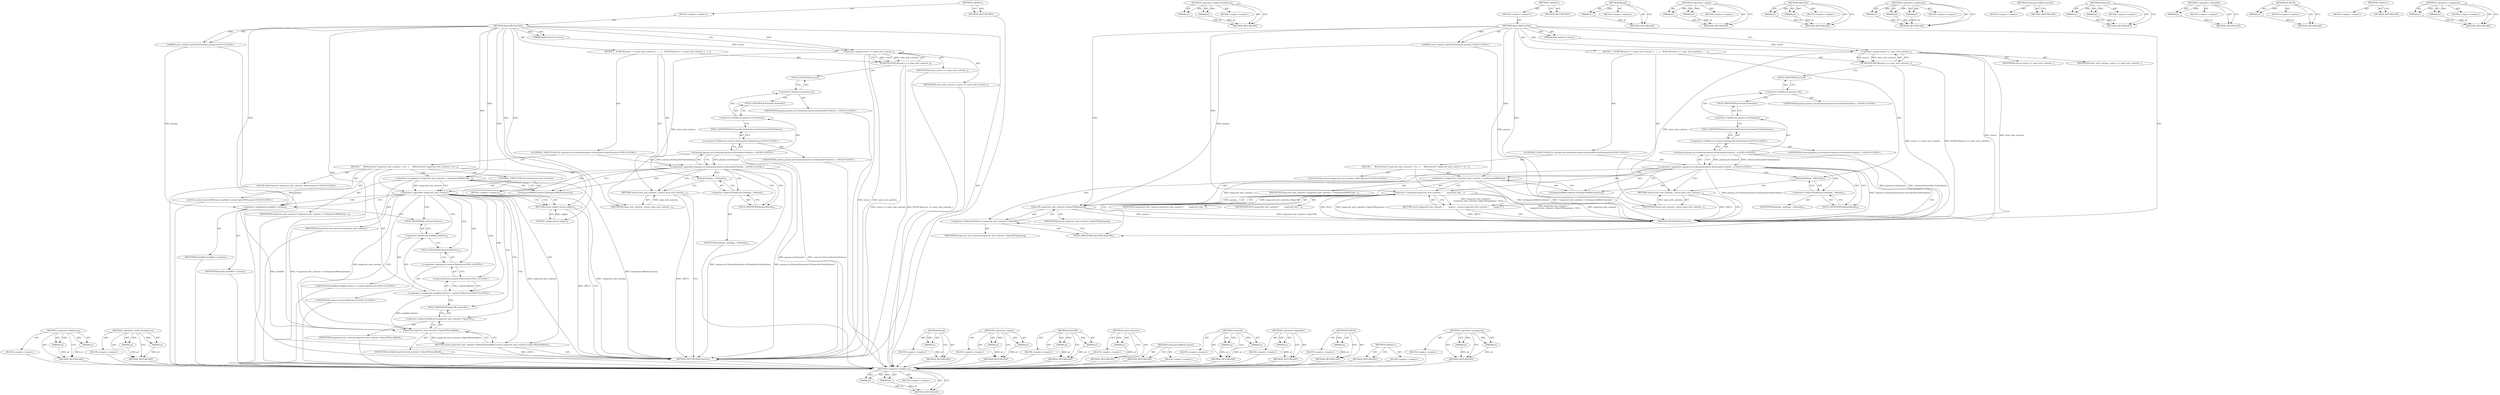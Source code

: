 digraph "&lt;operator&gt;.assignment" {
vulnerable_86 [label=<(METHOD,&lt;operator&gt;.fieldAccess)>];
vulnerable_87 [label=<(PARAM,p1)>];
vulnerable_88 [label=<(PARAM,p2)>];
vulnerable_89 [label=<(BLOCK,&lt;empty&gt;,&lt;empty&gt;)>];
vulnerable_90 [label=<(METHOD_RETURN,ANY)>];
vulnerable_110 [label=<(METHOD,&lt;operator&gt;.indirectFieldAccess)>];
vulnerable_111 [label=<(PARAM,p1)>];
vulnerable_112 [label=<(PARAM,p2)>];
vulnerable_113 [label=<(BLOCK,&lt;empty&gt;,&lt;empty&gt;)>];
vulnerable_114 [label=<(METHOD_RETURN,ANY)>];
vulnerable_6 [label=<(METHOD,&lt;global&gt;)<SUB>1</SUB>>];
vulnerable_7 [label=<(BLOCK,&lt;empty&gt;,&lt;empty&gt;)<SUB>1</SUB>>];
vulnerable_8 [label=<(METHOD,OpenURLFromTab)<SUB>1</SUB>>];
vulnerable_9 [label=<(PARAM,WebContents* source)<SUB>2</SUB>>];
vulnerable_10 [label="<(PARAM,const content::OpenURLParams&amp; params)<SUB>3</SUB>>"];
vulnerable_11 [label=<(BLOCK,{
   DCHECK(source == main_web_contents_);
   i...,{
   DCHECK(source == main_web_contents_);
   i...)<SUB>3</SUB>>];
vulnerable_12 [label=<(DCHECK,DCHECK(source == main_web_contents_))<SUB>4</SUB>>];
vulnerable_13 [label=<(&lt;operator&gt;.equals,source == main_web_contents_)<SUB>4</SUB>>];
vulnerable_14 [label=<(IDENTIFIER,source,source == main_web_contents_)<SUB>4</SUB>>];
vulnerable_15 [label=<(IDENTIFIER,main_web_contents_,source == main_web_contents_)<SUB>4</SUB>>];
vulnerable_16 [label="<(CONTROL_STRUCTURE,IF,if (!params.url.SchemeIs(content::kChromeDevToolsScheme)))<SUB>5</SUB>>"];
vulnerable_17 [label="<(&lt;operator&gt;.logicalNot,!params.url.SchemeIs(content::kChromeDevToolsSc...)<SUB>5</SUB>>"];
vulnerable_18 [label="<(SchemeIs,params.url.SchemeIs(content::kChromeDevToolsSch...)<SUB>5</SUB>>"];
vulnerable_19 [label=<(&lt;operator&gt;.fieldAccess,params.url.SchemeIs)<SUB>5</SUB>>];
vulnerable_20 [label=<(&lt;operator&gt;.fieldAccess,params.url)<SUB>5</SUB>>];
vulnerable_21 [label="<(IDENTIFIER,params,params.url.SchemeIs(content::kChromeDevToolsSch...)<SUB>5</SUB>>"];
vulnerable_22 [label=<(FIELD_IDENTIFIER,url,url)<SUB>5</SUB>>];
vulnerable_23 [label=<(FIELD_IDENTIFIER,SchemeIs,SchemeIs)<SUB>5</SUB>>];
vulnerable_24 [label="<(&lt;operator&gt;.fieldAccess,content::kChromeDevToolsScheme)<SUB>5</SUB>>"];
vulnerable_25 [label="<(IDENTIFIER,content,params.url.SchemeIs(content::kChromeDevToolsSch...)<SUB>5</SUB>>"];
vulnerable_26 [label=<(FIELD_IDENTIFIER,kChromeDevToolsScheme,kChromeDevToolsScheme)<SUB>5</SUB>>];
vulnerable_27 [label=<(BLOCK,{
     WebContents* inspected_web_contents = Ge...,{
     WebContents* inspected_web_contents = Ge...)<SUB>5</SUB>>];
vulnerable_28 [label="<(LOCAL,WebContents* inspected_web_contents: WebContents*)<SUB>6</SUB>>"];
vulnerable_29 [label=<(&lt;operator&gt;.assignment,* inspected_web_contents = GetInspectedWebConte...)<SUB>6</SUB>>];
vulnerable_30 [label=<(IDENTIFIER,inspected_web_contents,* inspected_web_contents = GetInspectedWebConte...)<SUB>6</SUB>>];
vulnerable_31 [label=<(GetInspectedWebContents,GetInspectedWebContents())<SUB>6</SUB>>];
vulnerable_32 [label=<(RETURN,return inspected_web_contents ?
        inspect...,return inspected_web_contents ?
        inspect...)<SUB>7</SUB>>];
vulnerable_33 [label=<(&lt;operator&gt;.conditional,inspected_web_contents ?
        inspected_web_...)<SUB>7</SUB>>];
vulnerable_34 [label=<(IDENTIFIER,inspected_web_contents,inspected_web_contents ?
        inspected_web_...)<SUB>7</SUB>>];
vulnerable_35 [label=<(OpenURL,inspected_web_contents-&gt;OpenURL(params))<SUB>8</SUB>>];
vulnerable_36 [label=<(&lt;operator&gt;.indirectFieldAccess,inspected_web_contents-&gt;OpenURL)<SUB>8</SUB>>];
vulnerable_37 [label=<(IDENTIFIER,inspected_web_contents,inspected_web_contents-&gt;OpenURL(params))<SUB>8</SUB>>];
vulnerable_38 [label=<(FIELD_IDENTIFIER,OpenURL,OpenURL)<SUB>8</SUB>>];
vulnerable_39 [label=<(IDENTIFIER,params,inspected_web_contents-&gt;OpenURL(params))<SUB>8</SUB>>];
vulnerable_40 [label=<(IDENTIFIER,NULL,inspected_web_contents ?
        inspected_web_...)<SUB>8</SUB>>];
vulnerable_41 [label=<(Reload,bindings_-&gt;Reload())<SUB>10</SUB>>];
vulnerable_42 [label=<(&lt;operator&gt;.indirectFieldAccess,bindings_-&gt;Reload)<SUB>10</SUB>>];
vulnerable_43 [label=<(IDENTIFIER,bindings_,bindings_-&gt;Reload())<SUB>10</SUB>>];
vulnerable_44 [label=<(FIELD_IDENTIFIER,Reload,Reload)<SUB>10</SUB>>];
vulnerable_45 [label=<(RETURN,return main_web_contents_;,return main_web_contents_;)<SUB>11</SUB>>];
vulnerable_46 [label=<(IDENTIFIER,main_web_contents_,return main_web_contents_;)<SUB>11</SUB>>];
vulnerable_47 [label=<(METHOD_RETURN,WebContents)<SUB>1</SUB>>];
vulnerable_49 [label=<(METHOD_RETURN,ANY)<SUB>1</SUB>>];
vulnerable_115 [label=<(METHOD,Reload)>];
vulnerable_116 [label=<(PARAM,p1)>];
vulnerable_117 [label=<(BLOCK,&lt;empty&gt;,&lt;empty&gt;)>];
vulnerable_118 [label=<(METHOD_RETURN,ANY)>];
vulnerable_72 [label=<(METHOD,&lt;operator&gt;.equals)>];
vulnerable_73 [label=<(PARAM,p1)>];
vulnerable_74 [label=<(PARAM,p2)>];
vulnerable_75 [label=<(BLOCK,&lt;empty&gt;,&lt;empty&gt;)>];
vulnerable_76 [label=<(METHOD_RETURN,ANY)>];
vulnerable_105 [label=<(METHOD,OpenURL)>];
vulnerable_106 [label=<(PARAM,p1)>];
vulnerable_107 [label=<(PARAM,p2)>];
vulnerable_108 [label=<(BLOCK,&lt;empty&gt;,&lt;empty&gt;)>];
vulnerable_109 [label=<(METHOD_RETURN,ANY)>];
vulnerable_99 [label=<(METHOD,&lt;operator&gt;.conditional)>];
vulnerable_100 [label=<(PARAM,p1)>];
vulnerable_101 [label=<(PARAM,p2)>];
vulnerable_102 [label=<(PARAM,p3)>];
vulnerable_103 [label=<(BLOCK,&lt;empty&gt;,&lt;empty&gt;)>];
vulnerable_104 [label=<(METHOD_RETURN,ANY)>];
vulnerable_96 [label=<(METHOD,GetInspectedWebContents)>];
vulnerable_97 [label=<(BLOCK,&lt;empty&gt;,&lt;empty&gt;)>];
vulnerable_98 [label=<(METHOD_RETURN,ANY)>];
vulnerable_81 [label=<(METHOD,SchemeIs)>];
vulnerable_82 [label=<(PARAM,p1)>];
vulnerable_83 [label=<(PARAM,p2)>];
vulnerable_84 [label=<(BLOCK,&lt;empty&gt;,&lt;empty&gt;)>];
vulnerable_85 [label=<(METHOD_RETURN,ANY)>];
vulnerable_77 [label=<(METHOD,&lt;operator&gt;.logicalNot)>];
vulnerable_78 [label=<(PARAM,p1)>];
vulnerable_79 [label=<(BLOCK,&lt;empty&gt;,&lt;empty&gt;)>];
vulnerable_80 [label=<(METHOD_RETURN,ANY)>];
vulnerable_68 [label=<(METHOD,DCHECK)>];
vulnerable_69 [label=<(PARAM,p1)>];
vulnerable_70 [label=<(BLOCK,&lt;empty&gt;,&lt;empty&gt;)>];
vulnerable_71 [label=<(METHOD_RETURN,ANY)>];
vulnerable_62 [label=<(METHOD,&lt;global&gt;)<SUB>1</SUB>>];
vulnerable_63 [label=<(BLOCK,&lt;empty&gt;,&lt;empty&gt;)>];
vulnerable_64 [label=<(METHOD_RETURN,ANY)>];
vulnerable_91 [label=<(METHOD,&lt;operator&gt;.assignment)>];
vulnerable_92 [label=<(PARAM,p1)>];
vulnerable_93 [label=<(PARAM,p2)>];
vulnerable_94 [label=<(BLOCK,&lt;empty&gt;,&lt;empty&gt;)>];
vulnerable_95 [label=<(METHOD_RETURN,ANY)>];
fixed_103 [label=<(METHOD,&lt;operator&gt;.fieldAccess)>];
fixed_104 [label=<(PARAM,p1)>];
fixed_105 [label=<(PARAM,p2)>];
fixed_106 [label=<(BLOCK,&lt;empty&gt;,&lt;empty&gt;)>];
fixed_107 [label=<(METHOD_RETURN,ANY)>];
fixed_125 [label=<(METHOD,&lt;operator&gt;.indirectFieldAccess)>];
fixed_126 [label=<(PARAM,p1)>];
fixed_127 [label=<(PARAM,p2)>];
fixed_128 [label=<(BLOCK,&lt;empty&gt;,&lt;empty&gt;)>];
fixed_129 [label=<(METHOD_RETURN,ANY)>];
fixed_6 [label=<(METHOD,&lt;global&gt;)<SUB>1</SUB>>];
fixed_7 [label=<(BLOCK,&lt;empty&gt;,&lt;empty&gt;)<SUB>1</SUB>>];
fixed_8 [label=<(METHOD,OpenURLFromTab)<SUB>1</SUB>>];
fixed_9 [label=<(PARAM,WebContents* source)<SUB>2</SUB>>];
fixed_10 [label="<(PARAM,const content::OpenURLParams&amp; params)<SUB>3</SUB>>"];
fixed_11 [label=<(BLOCK,{
   DCHECK(source == main_web_contents_);
   i...,{
   DCHECK(source == main_web_contents_);
   i...)<SUB>3</SUB>>];
fixed_12 [label=<(DCHECK,DCHECK(source == main_web_contents_))<SUB>4</SUB>>];
fixed_13 [label=<(&lt;operator&gt;.equals,source == main_web_contents_)<SUB>4</SUB>>];
fixed_14 [label=<(IDENTIFIER,source,source == main_web_contents_)<SUB>4</SUB>>];
fixed_15 [label=<(IDENTIFIER,main_web_contents_,source == main_web_contents_)<SUB>4</SUB>>];
fixed_16 [label="<(CONTROL_STRUCTURE,IF,if (!params.url.SchemeIs(content::kChromeDevToolsScheme)))<SUB>5</SUB>>"];
fixed_17 [label="<(&lt;operator&gt;.logicalNot,!params.url.SchemeIs(content::kChromeDevToolsSc...)<SUB>5</SUB>>"];
fixed_18 [label="<(SchemeIs,params.url.SchemeIs(content::kChromeDevToolsSch...)<SUB>5</SUB>>"];
fixed_19 [label=<(&lt;operator&gt;.fieldAccess,params.url.SchemeIs)<SUB>5</SUB>>];
fixed_20 [label=<(&lt;operator&gt;.fieldAccess,params.url)<SUB>5</SUB>>];
fixed_21 [label="<(IDENTIFIER,params,params.url.SchemeIs(content::kChromeDevToolsSch...)<SUB>5</SUB>>"];
fixed_22 [label=<(FIELD_IDENTIFIER,url,url)<SUB>5</SUB>>];
fixed_23 [label=<(FIELD_IDENTIFIER,SchemeIs,SchemeIs)<SUB>5</SUB>>];
fixed_24 [label="<(&lt;operator&gt;.fieldAccess,content::kChromeDevToolsScheme)<SUB>5</SUB>>"];
fixed_25 [label="<(IDENTIFIER,content,params.url.SchemeIs(content::kChromeDevToolsSch...)<SUB>5</SUB>>"];
fixed_26 [label=<(FIELD_IDENTIFIER,kChromeDevToolsScheme,kChromeDevToolsScheme)<SUB>5</SUB>>];
fixed_27 [label=<(BLOCK,{
     WebContents* inspected_web_contents = Ge...,{
     WebContents* inspected_web_contents = Ge...)<SUB>5</SUB>>];
fixed_28 [label="<(LOCAL,WebContents* inspected_web_contents: WebContents*)<SUB>6</SUB>>"];
fixed_29 [label=<(&lt;operator&gt;.assignment,* inspected_web_contents = GetInspectedWebConte...)<SUB>6</SUB>>];
fixed_30 [label=<(IDENTIFIER,inspected_web_contents,* inspected_web_contents = GetInspectedWebConte...)<SUB>6</SUB>>];
fixed_31 [label=<(GetInspectedWebContents,GetInspectedWebContents())<SUB>6</SUB>>];
fixed_32 [label=<(CONTROL_STRUCTURE,IF,if (!inspected_web_contents))<SUB>7</SUB>>];
fixed_33 [label=<(&lt;operator&gt;.logicalNot,!inspected_web_contents)<SUB>7</SUB>>];
fixed_34 [label=<(IDENTIFIER,inspected_web_contents,!inspected_web_contents)<SUB>7</SUB>>];
fixed_35 [label=<(BLOCK,&lt;empty&gt;,&lt;empty&gt;)<SUB>8</SUB>>];
fixed_36 [label=<(RETURN,return nullptr;,return nullptr;)<SUB>8</SUB>>];
fixed_37 [label=<(LITERAL,nullptr,return nullptr;)<SUB>8</SUB>>];
fixed_38 [label="<(LOCAL,content.OpenURLParams modified: content.OpenURLParams)<SUB>9</SUB>>"];
fixed_39 [label=<(&lt;operator&gt;.assignment,modified = params)<SUB>9</SUB>>];
fixed_40 [label=<(IDENTIFIER,modified,modified = params)<SUB>9</SUB>>];
fixed_41 [label=<(IDENTIFIER,params,modified = params)<SUB>9</SUB>>];
fixed_42 [label="<(&lt;operator&gt;.assignment,modified.referrer = content::Referrer())<SUB>10</SUB>>"];
fixed_43 [label=<(&lt;operator&gt;.fieldAccess,modified.referrer)<SUB>10</SUB>>];
fixed_44 [label="<(IDENTIFIER,modified,modified.referrer = content::Referrer())<SUB>10</SUB>>"];
fixed_45 [label=<(FIELD_IDENTIFIER,referrer,referrer)<SUB>10</SUB>>];
fixed_46 [label="<(content.Referrer,content::Referrer())<SUB>10</SUB>>"];
fixed_47 [label="<(&lt;operator&gt;.fieldAccess,content::Referrer)<SUB>10</SUB>>"];
fixed_48 [label="<(IDENTIFIER,content,content::Referrer())<SUB>10</SUB>>"];
fixed_49 [label=<(FIELD_IDENTIFIER,Referrer,Referrer)<SUB>10</SUB>>];
fixed_50 [label=<(RETURN,return inspected_web_contents-&gt;OpenURL(modified);,return inspected_web_contents-&gt;OpenURL(modified);)<SUB>11</SUB>>];
fixed_51 [label=<(OpenURL,inspected_web_contents-&gt;OpenURL(modified))<SUB>11</SUB>>];
fixed_52 [label=<(&lt;operator&gt;.indirectFieldAccess,inspected_web_contents-&gt;OpenURL)<SUB>11</SUB>>];
fixed_53 [label=<(IDENTIFIER,inspected_web_contents,inspected_web_contents-&gt;OpenURL(modified))<SUB>11</SUB>>];
fixed_54 [label=<(FIELD_IDENTIFIER,OpenURL,OpenURL)<SUB>11</SUB>>];
fixed_55 [label=<(IDENTIFIER,modified,inspected_web_contents-&gt;OpenURL(modified))<SUB>11</SUB>>];
fixed_56 [label=<(Reload,bindings_-&gt;Reload())<SUB>13</SUB>>];
fixed_57 [label=<(&lt;operator&gt;.indirectFieldAccess,bindings_-&gt;Reload)<SUB>13</SUB>>];
fixed_58 [label=<(IDENTIFIER,bindings_,bindings_-&gt;Reload())<SUB>13</SUB>>];
fixed_59 [label=<(FIELD_IDENTIFIER,Reload,Reload)<SUB>13</SUB>>];
fixed_60 [label=<(RETURN,return main_web_contents_;,return main_web_contents_;)<SUB>14</SUB>>];
fixed_61 [label=<(IDENTIFIER,main_web_contents_,return main_web_contents_;)<SUB>14</SUB>>];
fixed_62 [label=<(METHOD_RETURN,WebContents)<SUB>1</SUB>>];
fixed_64 [label=<(METHOD_RETURN,ANY)<SUB>1</SUB>>];
fixed_130 [label=<(METHOD,Reload)>];
fixed_131 [label=<(PARAM,p1)>];
fixed_132 [label=<(BLOCK,&lt;empty&gt;,&lt;empty&gt;)>];
fixed_133 [label=<(METHOD_RETURN,ANY)>];
fixed_89 [label=<(METHOD,&lt;operator&gt;.equals)>];
fixed_90 [label=<(PARAM,p1)>];
fixed_91 [label=<(PARAM,p2)>];
fixed_92 [label=<(BLOCK,&lt;empty&gt;,&lt;empty&gt;)>];
fixed_93 [label=<(METHOD_RETURN,ANY)>];
fixed_120 [label=<(METHOD,OpenURL)>];
fixed_121 [label=<(PARAM,p1)>];
fixed_122 [label=<(PARAM,p2)>];
fixed_123 [label=<(BLOCK,&lt;empty&gt;,&lt;empty&gt;)>];
fixed_124 [label=<(METHOD_RETURN,ANY)>];
fixed_116 [label=<(METHOD,content.Referrer)>];
fixed_117 [label=<(PARAM,p1)>];
fixed_118 [label=<(BLOCK,&lt;empty&gt;,&lt;empty&gt;)>];
fixed_119 [label=<(METHOD_RETURN,ANY)>];
fixed_113 [label=<(METHOD,GetInspectedWebContents)>];
fixed_114 [label=<(BLOCK,&lt;empty&gt;,&lt;empty&gt;)>];
fixed_115 [label=<(METHOD_RETURN,ANY)>];
fixed_98 [label=<(METHOD,SchemeIs)>];
fixed_99 [label=<(PARAM,p1)>];
fixed_100 [label=<(PARAM,p2)>];
fixed_101 [label=<(BLOCK,&lt;empty&gt;,&lt;empty&gt;)>];
fixed_102 [label=<(METHOD_RETURN,ANY)>];
fixed_94 [label=<(METHOD,&lt;operator&gt;.logicalNot)>];
fixed_95 [label=<(PARAM,p1)>];
fixed_96 [label=<(BLOCK,&lt;empty&gt;,&lt;empty&gt;)>];
fixed_97 [label=<(METHOD_RETURN,ANY)>];
fixed_85 [label=<(METHOD,DCHECK)>];
fixed_86 [label=<(PARAM,p1)>];
fixed_87 [label=<(BLOCK,&lt;empty&gt;,&lt;empty&gt;)>];
fixed_88 [label=<(METHOD_RETURN,ANY)>];
fixed_79 [label=<(METHOD,&lt;global&gt;)<SUB>1</SUB>>];
fixed_80 [label=<(BLOCK,&lt;empty&gt;,&lt;empty&gt;)>];
fixed_81 [label=<(METHOD_RETURN,ANY)>];
fixed_108 [label=<(METHOD,&lt;operator&gt;.assignment)>];
fixed_109 [label=<(PARAM,p1)>];
fixed_110 [label=<(PARAM,p2)>];
fixed_111 [label=<(BLOCK,&lt;empty&gt;,&lt;empty&gt;)>];
fixed_112 [label=<(METHOD_RETURN,ANY)>];
vulnerable_86 -> vulnerable_87  [key=0, label="AST: "];
vulnerable_86 -> vulnerable_87  [key=1, label="DDG: "];
vulnerable_86 -> vulnerable_89  [key=0, label="AST: "];
vulnerable_86 -> vulnerable_88  [key=0, label="AST: "];
vulnerable_86 -> vulnerable_88  [key=1, label="DDG: "];
vulnerable_86 -> vulnerable_90  [key=0, label="AST: "];
vulnerable_86 -> vulnerable_90  [key=1, label="CFG: "];
vulnerable_87 -> vulnerable_90  [key=0, label="DDG: p1"];
vulnerable_88 -> vulnerable_90  [key=0, label="DDG: p2"];
vulnerable_110 -> vulnerable_111  [key=0, label="AST: "];
vulnerable_110 -> vulnerable_111  [key=1, label="DDG: "];
vulnerable_110 -> vulnerable_113  [key=0, label="AST: "];
vulnerable_110 -> vulnerable_112  [key=0, label="AST: "];
vulnerable_110 -> vulnerable_112  [key=1, label="DDG: "];
vulnerable_110 -> vulnerable_114  [key=0, label="AST: "];
vulnerable_110 -> vulnerable_114  [key=1, label="CFG: "];
vulnerable_111 -> vulnerable_114  [key=0, label="DDG: p1"];
vulnerable_112 -> vulnerable_114  [key=0, label="DDG: p2"];
vulnerable_6 -> vulnerable_7  [key=0, label="AST: "];
vulnerable_6 -> vulnerable_49  [key=0, label="AST: "];
vulnerable_6 -> vulnerable_49  [key=1, label="CFG: "];
vulnerable_7 -> vulnerable_8  [key=0, label="AST: "];
vulnerable_8 -> vulnerable_9  [key=0, label="AST: "];
vulnerable_8 -> vulnerable_9  [key=1, label="DDG: "];
vulnerable_8 -> vulnerable_10  [key=0, label="AST: "];
vulnerable_8 -> vulnerable_10  [key=1, label="DDG: "];
vulnerable_8 -> vulnerable_11  [key=0, label="AST: "];
vulnerable_8 -> vulnerable_47  [key=0, label="AST: "];
vulnerable_8 -> vulnerable_13  [key=0, label="CFG: "];
vulnerable_8 -> vulnerable_13  [key=1, label="DDG: "];
vulnerable_8 -> vulnerable_46  [key=0, label="DDG: "];
vulnerable_8 -> vulnerable_29  [key=0, label="DDG: "];
vulnerable_8 -> vulnerable_33  [key=0, label="DDG: "];
vulnerable_8 -> vulnerable_35  [key=0, label="DDG: "];
vulnerable_9 -> vulnerable_13  [key=0, label="DDG: source"];
vulnerable_10 -> vulnerable_47  [key=0, label="DDG: params"];
vulnerable_10 -> vulnerable_35  [key=0, label="DDG: params"];
vulnerable_11 -> vulnerable_12  [key=0, label="AST: "];
vulnerable_11 -> vulnerable_16  [key=0, label="AST: "];
vulnerable_11 -> vulnerable_41  [key=0, label="AST: "];
vulnerable_11 -> vulnerable_45  [key=0, label="AST: "];
vulnerable_12 -> vulnerable_13  [key=0, label="AST: "];
vulnerable_12 -> vulnerable_22  [key=0, label="CFG: "];
vulnerable_12 -> vulnerable_47  [key=0, label="DDG: source == main_web_contents_"];
vulnerable_12 -> vulnerable_47  [key=1, label="DDG: DCHECK(source == main_web_contents_)"];
vulnerable_13 -> vulnerable_14  [key=0, label="AST: "];
vulnerable_13 -> vulnerable_15  [key=0, label="AST: "];
vulnerable_13 -> vulnerable_12  [key=0, label="CFG: "];
vulnerable_13 -> vulnerable_12  [key=1, label="DDG: source"];
vulnerable_13 -> vulnerable_12  [key=2, label="DDG: main_web_contents_"];
vulnerable_13 -> vulnerable_47  [key=0, label="DDG: source"];
vulnerable_13 -> vulnerable_47  [key=1, label="DDG: main_web_contents_"];
vulnerable_13 -> vulnerable_46  [key=0, label="DDG: main_web_contents_"];
vulnerable_16 -> vulnerable_17  [key=0, label="AST: "];
vulnerable_16 -> vulnerable_27  [key=0, label="AST: "];
vulnerable_17 -> vulnerable_18  [key=0, label="AST: "];
vulnerable_17 -> vulnerable_31  [key=0, label="CFG: "];
vulnerable_17 -> vulnerable_31  [key=1, label="CDG: "];
vulnerable_17 -> vulnerable_44  [key=0, label="CFG: "];
vulnerable_17 -> vulnerable_44  [key=1, label="CDG: "];
vulnerable_17 -> vulnerable_47  [key=0, label="DDG: params.url.SchemeIs(content::kChromeDevToolsScheme)"];
vulnerable_17 -> vulnerable_47  [key=1, label="DDG: !params.url.SchemeIs(content::kChromeDevToolsScheme)"];
vulnerable_17 -> vulnerable_29  [key=0, label="CDG: "];
vulnerable_17 -> vulnerable_32  [key=0, label="CDG: "];
vulnerable_17 -> vulnerable_33  [key=0, label="CDG: "];
vulnerable_17 -> vulnerable_42  [key=0, label="CDG: "];
vulnerable_17 -> vulnerable_41  [key=0, label="CDG: "];
vulnerable_17 -> vulnerable_45  [key=0, label="CDG: "];
vulnerable_17 -> vulnerable_36  [key=0, label="CDG: "];
vulnerable_17 -> vulnerable_35  [key=0, label="CDG: "];
vulnerable_17 -> vulnerable_38  [key=0, label="CDG: "];
vulnerable_18 -> vulnerable_19  [key=0, label="AST: "];
vulnerable_18 -> vulnerable_24  [key=0, label="AST: "];
vulnerable_18 -> vulnerable_17  [key=0, label="CFG: "];
vulnerable_18 -> vulnerable_17  [key=1, label="DDG: params.url.SchemeIs"];
vulnerable_18 -> vulnerable_17  [key=2, label="DDG: content::kChromeDevToolsScheme"];
vulnerable_18 -> vulnerable_47  [key=0, label="DDG: params.url.SchemeIs"];
vulnerable_18 -> vulnerable_47  [key=1, label="DDG: content::kChromeDevToolsScheme"];
vulnerable_19 -> vulnerable_20  [key=0, label="AST: "];
vulnerable_19 -> vulnerable_23  [key=0, label="AST: "];
vulnerable_19 -> vulnerable_26  [key=0, label="CFG: "];
vulnerable_20 -> vulnerable_21  [key=0, label="AST: "];
vulnerable_20 -> vulnerable_22  [key=0, label="AST: "];
vulnerable_20 -> vulnerable_23  [key=0, label="CFG: "];
vulnerable_22 -> vulnerable_20  [key=0, label="CFG: "];
vulnerable_23 -> vulnerable_19  [key=0, label="CFG: "];
vulnerable_24 -> vulnerable_25  [key=0, label="AST: "];
vulnerable_24 -> vulnerable_26  [key=0, label="AST: "];
vulnerable_24 -> vulnerable_18  [key=0, label="CFG: "];
vulnerable_26 -> vulnerable_24  [key=0, label="CFG: "];
vulnerable_27 -> vulnerable_28  [key=0, label="AST: "];
vulnerable_27 -> vulnerable_29  [key=0, label="AST: "];
vulnerable_27 -> vulnerable_32  [key=0, label="AST: "];
vulnerable_29 -> vulnerable_30  [key=0, label="AST: "];
vulnerable_29 -> vulnerable_31  [key=0, label="AST: "];
vulnerable_29 -> vulnerable_38  [key=0, label="CFG: "];
vulnerable_29 -> vulnerable_33  [key=0, label="CFG: "];
vulnerable_29 -> vulnerable_47  [key=0, label="DDG: GetInspectedWebContents()"];
vulnerable_29 -> vulnerable_47  [key=1, label="DDG: * inspected_web_contents = GetInspectedWebContents()"];
vulnerable_29 -> vulnerable_35  [key=0, label="DDG: inspected_web_contents"];
vulnerable_31 -> vulnerable_29  [key=0, label="CFG: "];
vulnerable_32 -> vulnerable_33  [key=0, label="AST: "];
vulnerable_32 -> vulnerable_47  [key=0, label="CFG: "];
vulnerable_32 -> vulnerable_47  [key=1, label="DDG: &lt;RET&gt;"];
vulnerable_33 -> vulnerable_34  [key=0, label="AST: "];
vulnerable_33 -> vulnerable_35  [key=0, label="AST: "];
vulnerable_33 -> vulnerable_40  [key=0, label="AST: "];
vulnerable_33 -> vulnerable_32  [key=0, label="CFG: "];
vulnerable_33 -> vulnerable_32  [key=1, label="DDG: inspected_web_contents ?
        inspected_web_contents-&gt;OpenURL(params) : NULL"];
vulnerable_33 -> vulnerable_47  [key=0, label="DDG: inspected_web_contents"];
vulnerable_33 -> vulnerable_47  [key=1, label="DDG: NULL"];
vulnerable_33 -> vulnerable_47  [key=2, label="DDG: inspected_web_contents-&gt;OpenURL(params)"];
vulnerable_33 -> vulnerable_47  [key=3, label="DDG: inspected_web_contents ?
        inspected_web_contents-&gt;OpenURL(params) : NULL"];
vulnerable_35 -> vulnerable_36  [key=0, label="AST: "];
vulnerable_35 -> vulnerable_39  [key=0, label="AST: "];
vulnerable_35 -> vulnerable_33  [key=0, label="CFG: "];
vulnerable_35 -> vulnerable_33  [key=1, label="DDG: inspected_web_contents-&gt;OpenURL"];
vulnerable_35 -> vulnerable_33  [key=2, label="DDG: params"];
vulnerable_35 -> vulnerable_47  [key=0, label="DDG: inspected_web_contents-&gt;OpenURL"];
vulnerable_35 -> vulnerable_47  [key=1, label="DDG: params"];
vulnerable_36 -> vulnerable_37  [key=0, label="AST: "];
vulnerable_36 -> vulnerable_38  [key=0, label="AST: "];
vulnerable_36 -> vulnerable_35  [key=0, label="CFG: "];
vulnerable_38 -> vulnerable_36  [key=0, label="CFG: "];
vulnerable_41 -> vulnerable_42  [key=0, label="AST: "];
vulnerable_41 -> vulnerable_45  [key=0, label="CFG: "];
vulnerable_42 -> vulnerable_43  [key=0, label="AST: "];
vulnerable_42 -> vulnerable_44  [key=0, label="AST: "];
vulnerable_42 -> vulnerable_41  [key=0, label="CFG: "];
vulnerable_44 -> vulnerable_42  [key=0, label="CFG: "];
vulnerable_45 -> vulnerable_46  [key=0, label="AST: "];
vulnerable_45 -> vulnerable_47  [key=0, label="CFG: "];
vulnerable_45 -> vulnerable_47  [key=1, label="DDG: &lt;RET&gt;"];
vulnerable_46 -> vulnerable_45  [key=0, label="DDG: main_web_contents_"];
vulnerable_115 -> vulnerable_116  [key=0, label="AST: "];
vulnerable_115 -> vulnerable_116  [key=1, label="DDG: "];
vulnerable_115 -> vulnerable_117  [key=0, label="AST: "];
vulnerable_115 -> vulnerable_118  [key=0, label="AST: "];
vulnerable_115 -> vulnerable_118  [key=1, label="CFG: "];
vulnerable_116 -> vulnerable_118  [key=0, label="DDG: p1"];
vulnerable_72 -> vulnerable_73  [key=0, label="AST: "];
vulnerable_72 -> vulnerable_73  [key=1, label="DDG: "];
vulnerable_72 -> vulnerable_75  [key=0, label="AST: "];
vulnerable_72 -> vulnerable_74  [key=0, label="AST: "];
vulnerable_72 -> vulnerable_74  [key=1, label="DDG: "];
vulnerable_72 -> vulnerable_76  [key=0, label="AST: "];
vulnerable_72 -> vulnerable_76  [key=1, label="CFG: "];
vulnerable_73 -> vulnerable_76  [key=0, label="DDG: p1"];
vulnerable_74 -> vulnerable_76  [key=0, label="DDG: p2"];
vulnerable_105 -> vulnerable_106  [key=0, label="AST: "];
vulnerable_105 -> vulnerable_106  [key=1, label="DDG: "];
vulnerable_105 -> vulnerable_108  [key=0, label="AST: "];
vulnerable_105 -> vulnerable_107  [key=0, label="AST: "];
vulnerable_105 -> vulnerable_107  [key=1, label="DDG: "];
vulnerable_105 -> vulnerable_109  [key=0, label="AST: "];
vulnerable_105 -> vulnerable_109  [key=1, label="CFG: "];
vulnerable_106 -> vulnerable_109  [key=0, label="DDG: p1"];
vulnerable_107 -> vulnerable_109  [key=0, label="DDG: p2"];
vulnerable_99 -> vulnerable_100  [key=0, label="AST: "];
vulnerable_99 -> vulnerable_100  [key=1, label="DDG: "];
vulnerable_99 -> vulnerable_103  [key=0, label="AST: "];
vulnerable_99 -> vulnerable_101  [key=0, label="AST: "];
vulnerable_99 -> vulnerable_101  [key=1, label="DDG: "];
vulnerable_99 -> vulnerable_104  [key=0, label="AST: "];
vulnerable_99 -> vulnerable_104  [key=1, label="CFG: "];
vulnerable_99 -> vulnerable_102  [key=0, label="AST: "];
vulnerable_99 -> vulnerable_102  [key=1, label="DDG: "];
vulnerable_100 -> vulnerable_104  [key=0, label="DDG: p1"];
vulnerable_101 -> vulnerable_104  [key=0, label="DDG: p2"];
vulnerable_102 -> vulnerable_104  [key=0, label="DDG: p3"];
vulnerable_96 -> vulnerable_97  [key=0, label="AST: "];
vulnerable_96 -> vulnerable_98  [key=0, label="AST: "];
vulnerable_96 -> vulnerable_98  [key=1, label="CFG: "];
vulnerable_81 -> vulnerable_82  [key=0, label="AST: "];
vulnerable_81 -> vulnerable_82  [key=1, label="DDG: "];
vulnerable_81 -> vulnerable_84  [key=0, label="AST: "];
vulnerable_81 -> vulnerable_83  [key=0, label="AST: "];
vulnerable_81 -> vulnerable_83  [key=1, label="DDG: "];
vulnerable_81 -> vulnerable_85  [key=0, label="AST: "];
vulnerable_81 -> vulnerable_85  [key=1, label="CFG: "];
vulnerable_82 -> vulnerable_85  [key=0, label="DDG: p1"];
vulnerable_83 -> vulnerable_85  [key=0, label="DDG: p2"];
vulnerable_77 -> vulnerable_78  [key=0, label="AST: "];
vulnerable_77 -> vulnerable_78  [key=1, label="DDG: "];
vulnerable_77 -> vulnerable_79  [key=0, label="AST: "];
vulnerable_77 -> vulnerable_80  [key=0, label="AST: "];
vulnerable_77 -> vulnerable_80  [key=1, label="CFG: "];
vulnerable_78 -> vulnerable_80  [key=0, label="DDG: p1"];
vulnerable_68 -> vulnerable_69  [key=0, label="AST: "];
vulnerable_68 -> vulnerable_69  [key=1, label="DDG: "];
vulnerable_68 -> vulnerable_70  [key=0, label="AST: "];
vulnerable_68 -> vulnerable_71  [key=0, label="AST: "];
vulnerable_68 -> vulnerable_71  [key=1, label="CFG: "];
vulnerable_69 -> vulnerable_71  [key=0, label="DDG: p1"];
vulnerable_62 -> vulnerable_63  [key=0, label="AST: "];
vulnerable_62 -> vulnerable_64  [key=0, label="AST: "];
vulnerable_62 -> vulnerable_64  [key=1, label="CFG: "];
vulnerable_91 -> vulnerable_92  [key=0, label="AST: "];
vulnerable_91 -> vulnerable_92  [key=1, label="DDG: "];
vulnerable_91 -> vulnerable_94  [key=0, label="AST: "];
vulnerable_91 -> vulnerable_93  [key=0, label="AST: "];
vulnerable_91 -> vulnerable_93  [key=1, label="DDG: "];
vulnerable_91 -> vulnerable_95  [key=0, label="AST: "];
vulnerable_91 -> vulnerable_95  [key=1, label="CFG: "];
vulnerable_92 -> vulnerable_95  [key=0, label="DDG: p1"];
vulnerable_93 -> vulnerable_95  [key=0, label="DDG: p2"];
fixed_103 -> fixed_104  [key=0, label="AST: "];
fixed_103 -> fixed_104  [key=1, label="DDG: "];
fixed_103 -> fixed_106  [key=0, label="AST: "];
fixed_103 -> fixed_105  [key=0, label="AST: "];
fixed_103 -> fixed_105  [key=1, label="DDG: "];
fixed_103 -> fixed_107  [key=0, label="AST: "];
fixed_103 -> fixed_107  [key=1, label="CFG: "];
fixed_104 -> fixed_107  [key=0, label="DDG: p1"];
fixed_105 -> fixed_107  [key=0, label="DDG: p2"];
fixed_106 -> vulnerable_86  [key=0];
fixed_107 -> vulnerable_86  [key=0];
fixed_125 -> fixed_126  [key=0, label="AST: "];
fixed_125 -> fixed_126  [key=1, label="DDG: "];
fixed_125 -> fixed_128  [key=0, label="AST: "];
fixed_125 -> fixed_127  [key=0, label="AST: "];
fixed_125 -> fixed_127  [key=1, label="DDG: "];
fixed_125 -> fixed_129  [key=0, label="AST: "];
fixed_125 -> fixed_129  [key=1, label="CFG: "];
fixed_126 -> fixed_129  [key=0, label="DDG: p1"];
fixed_127 -> fixed_129  [key=0, label="DDG: p2"];
fixed_128 -> vulnerable_86  [key=0];
fixed_129 -> vulnerable_86  [key=0];
fixed_6 -> fixed_7  [key=0, label="AST: "];
fixed_6 -> fixed_64  [key=0, label="AST: "];
fixed_6 -> fixed_64  [key=1, label="CFG: "];
fixed_7 -> fixed_8  [key=0, label="AST: "];
fixed_8 -> fixed_9  [key=0, label="AST: "];
fixed_8 -> fixed_9  [key=1, label="DDG: "];
fixed_8 -> fixed_10  [key=0, label="AST: "];
fixed_8 -> fixed_10  [key=1, label="DDG: "];
fixed_8 -> fixed_11  [key=0, label="AST: "];
fixed_8 -> fixed_62  [key=0, label="AST: "];
fixed_8 -> fixed_13  [key=0, label="CFG: "];
fixed_8 -> fixed_13  [key=1, label="DDG: "];
fixed_8 -> fixed_61  [key=0, label="DDG: "];
fixed_8 -> fixed_29  [key=0, label="DDG: "];
fixed_8 -> fixed_39  [key=0, label="DDG: "];
fixed_8 -> fixed_33  [key=0, label="DDG: "];
fixed_8 -> fixed_36  [key=0, label="DDG: "];
fixed_8 -> fixed_51  [key=0, label="DDG: "];
fixed_8 -> fixed_37  [key=0, label="DDG: "];
fixed_9 -> fixed_13  [key=0, label="DDG: source"];
fixed_10 -> fixed_62  [key=0, label="DDG: params"];
fixed_10 -> fixed_39  [key=0, label="DDG: params"];
fixed_11 -> fixed_12  [key=0, label="AST: "];
fixed_11 -> fixed_16  [key=0, label="AST: "];
fixed_11 -> fixed_56  [key=0, label="AST: "];
fixed_11 -> fixed_60  [key=0, label="AST: "];
fixed_12 -> fixed_13  [key=0, label="AST: "];
fixed_12 -> fixed_22  [key=0, label="CFG: "];
fixed_12 -> fixed_62  [key=0, label="DDG: source == main_web_contents_"];
fixed_12 -> fixed_62  [key=1, label="DDG: DCHECK(source == main_web_contents_)"];
fixed_13 -> fixed_14  [key=0, label="AST: "];
fixed_13 -> fixed_15  [key=0, label="AST: "];
fixed_13 -> fixed_12  [key=0, label="CFG: "];
fixed_13 -> fixed_12  [key=1, label="DDG: source"];
fixed_13 -> fixed_12  [key=2, label="DDG: main_web_contents_"];
fixed_13 -> fixed_62  [key=0, label="DDG: source"];
fixed_13 -> fixed_62  [key=1, label="DDG: main_web_contents_"];
fixed_13 -> fixed_61  [key=0, label="DDG: main_web_contents_"];
fixed_14 -> vulnerable_86  [key=0];
fixed_15 -> vulnerable_86  [key=0];
fixed_16 -> fixed_17  [key=0, label="AST: "];
fixed_16 -> fixed_27  [key=0, label="AST: "];
fixed_17 -> fixed_18  [key=0, label="AST: "];
fixed_17 -> fixed_31  [key=0, label="CFG: "];
fixed_17 -> fixed_31  [key=1, label="CDG: "];
fixed_17 -> fixed_59  [key=0, label="CFG: "];
fixed_17 -> fixed_59  [key=1, label="CDG: "];
fixed_17 -> fixed_62  [key=0, label="DDG: params.url.SchemeIs(content::kChromeDevToolsScheme)"];
fixed_17 -> fixed_62  [key=1, label="DDG: !params.url.SchemeIs(content::kChromeDevToolsScheme)"];
fixed_17 -> fixed_60  [key=0, label="CDG: "];
fixed_17 -> fixed_33  [key=0, label="CDG: "];
fixed_17 -> fixed_57  [key=0, label="CDG: "];
fixed_17 -> fixed_56  [key=0, label="CDG: "];
fixed_17 -> fixed_29  [key=0, label="CDG: "];
fixed_18 -> fixed_19  [key=0, label="AST: "];
fixed_18 -> fixed_24  [key=0, label="AST: "];
fixed_18 -> fixed_17  [key=0, label="CFG: "];
fixed_18 -> fixed_17  [key=1, label="DDG: params.url.SchemeIs"];
fixed_18 -> fixed_17  [key=2, label="DDG: content::kChromeDevToolsScheme"];
fixed_18 -> fixed_62  [key=0, label="DDG: params.url.SchemeIs"];
fixed_18 -> fixed_62  [key=1, label="DDG: content::kChromeDevToolsScheme"];
fixed_19 -> fixed_20  [key=0, label="AST: "];
fixed_19 -> fixed_23  [key=0, label="AST: "];
fixed_19 -> fixed_26  [key=0, label="CFG: "];
fixed_20 -> fixed_21  [key=0, label="AST: "];
fixed_20 -> fixed_22  [key=0, label="AST: "];
fixed_20 -> fixed_23  [key=0, label="CFG: "];
fixed_21 -> vulnerable_86  [key=0];
fixed_22 -> fixed_20  [key=0, label="CFG: "];
fixed_23 -> fixed_19  [key=0, label="CFG: "];
fixed_24 -> fixed_25  [key=0, label="AST: "];
fixed_24 -> fixed_26  [key=0, label="AST: "];
fixed_24 -> fixed_18  [key=0, label="CFG: "];
fixed_25 -> vulnerable_86  [key=0];
fixed_26 -> fixed_24  [key=0, label="CFG: "];
fixed_27 -> fixed_28  [key=0, label="AST: "];
fixed_27 -> fixed_29  [key=0, label="AST: "];
fixed_27 -> fixed_32  [key=0, label="AST: "];
fixed_27 -> fixed_38  [key=0, label="AST: "];
fixed_27 -> fixed_39  [key=0, label="AST: "];
fixed_27 -> fixed_42  [key=0, label="AST: "];
fixed_27 -> fixed_50  [key=0, label="AST: "];
fixed_28 -> vulnerable_86  [key=0];
fixed_29 -> fixed_30  [key=0, label="AST: "];
fixed_29 -> fixed_31  [key=0, label="AST: "];
fixed_29 -> fixed_33  [key=0, label="CFG: "];
fixed_29 -> fixed_33  [key=1, label="DDG: inspected_web_contents"];
fixed_29 -> fixed_62  [key=0, label="DDG: GetInspectedWebContents()"];
fixed_29 -> fixed_62  [key=1, label="DDG: * inspected_web_contents = GetInspectedWebContents()"];
fixed_30 -> vulnerable_86  [key=0];
fixed_31 -> fixed_29  [key=0, label="CFG: "];
fixed_32 -> fixed_33  [key=0, label="AST: "];
fixed_32 -> fixed_35  [key=0, label="AST: "];
fixed_33 -> fixed_34  [key=0, label="AST: "];
fixed_33 -> fixed_36  [key=0, label="CFG: "];
fixed_33 -> fixed_36  [key=1, label="CDG: "];
fixed_33 -> fixed_39  [key=0, label="CFG: "];
fixed_33 -> fixed_39  [key=1, label="CDG: "];
fixed_33 -> fixed_62  [key=0, label="DDG: inspected_web_contents"];
fixed_33 -> fixed_62  [key=1, label="DDG: !inspected_web_contents"];
fixed_33 -> fixed_51  [key=0, label="DDG: inspected_web_contents"];
fixed_33 -> fixed_51  [key=1, label="CDG: "];
fixed_33 -> fixed_47  [key=0, label="CDG: "];
fixed_33 -> fixed_49  [key=0, label="CDG: "];
fixed_33 -> fixed_42  [key=0, label="CDG: "];
fixed_33 -> fixed_52  [key=0, label="CDG: "];
fixed_33 -> fixed_46  [key=0, label="CDG: "];
fixed_33 -> fixed_45  [key=0, label="CDG: "];
fixed_33 -> fixed_50  [key=0, label="CDG: "];
fixed_33 -> fixed_54  [key=0, label="CDG: "];
fixed_33 -> fixed_43  [key=0, label="CDG: "];
fixed_34 -> vulnerable_86  [key=0];
fixed_35 -> fixed_36  [key=0, label="AST: "];
fixed_36 -> fixed_37  [key=0, label="AST: "];
fixed_36 -> fixed_62  [key=0, label="CFG: "];
fixed_36 -> fixed_62  [key=1, label="DDG: &lt;RET&gt;"];
fixed_37 -> fixed_36  [key=0, label="DDG: nullptr"];
fixed_38 -> vulnerable_86  [key=0];
fixed_39 -> fixed_40  [key=0, label="AST: "];
fixed_39 -> fixed_41  [key=0, label="AST: "];
fixed_39 -> fixed_45  [key=0, label="CFG: "];
fixed_39 -> fixed_51  [key=0, label="DDG: modified"];
fixed_40 -> vulnerable_86  [key=0];
fixed_41 -> vulnerable_86  [key=0];
fixed_42 -> fixed_43  [key=0, label="AST: "];
fixed_42 -> fixed_46  [key=0, label="AST: "];
fixed_42 -> fixed_54  [key=0, label="CFG: "];
fixed_42 -> fixed_51  [key=0, label="DDG: modified.referrer"];
fixed_43 -> fixed_44  [key=0, label="AST: "];
fixed_43 -> fixed_45  [key=0, label="AST: "];
fixed_43 -> fixed_49  [key=0, label="CFG: "];
fixed_44 -> vulnerable_86  [key=0];
fixed_45 -> fixed_43  [key=0, label="CFG: "];
fixed_46 -> fixed_47  [key=0, label="AST: "];
fixed_46 -> fixed_42  [key=0, label="CFG: "];
fixed_46 -> fixed_42  [key=1, label="DDG: content::Referrer"];
fixed_47 -> fixed_48  [key=0, label="AST: "];
fixed_47 -> fixed_49  [key=0, label="AST: "];
fixed_47 -> fixed_46  [key=0, label="CFG: "];
fixed_48 -> vulnerable_86  [key=0];
fixed_49 -> fixed_47  [key=0, label="CFG: "];
fixed_50 -> fixed_51  [key=0, label="AST: "];
fixed_50 -> fixed_62  [key=0, label="CFG: "];
fixed_50 -> fixed_62  [key=1, label="DDG: &lt;RET&gt;"];
fixed_51 -> fixed_52  [key=0, label="AST: "];
fixed_51 -> fixed_55  [key=0, label="AST: "];
fixed_51 -> fixed_50  [key=0, label="CFG: "];
fixed_51 -> fixed_50  [key=1, label="DDG: inspected_web_contents-&gt;OpenURL(modified)"];
fixed_52 -> fixed_53  [key=0, label="AST: "];
fixed_52 -> fixed_54  [key=0, label="AST: "];
fixed_52 -> fixed_51  [key=0, label="CFG: "];
fixed_53 -> vulnerable_86  [key=0];
fixed_54 -> fixed_52  [key=0, label="CFG: "];
fixed_55 -> vulnerable_86  [key=0];
fixed_56 -> fixed_57  [key=0, label="AST: "];
fixed_56 -> fixed_60  [key=0, label="CFG: "];
fixed_57 -> fixed_58  [key=0, label="AST: "];
fixed_57 -> fixed_59  [key=0, label="AST: "];
fixed_57 -> fixed_56  [key=0, label="CFG: "];
fixed_58 -> vulnerable_86  [key=0];
fixed_59 -> fixed_57  [key=0, label="CFG: "];
fixed_60 -> fixed_61  [key=0, label="AST: "];
fixed_60 -> fixed_62  [key=0, label="CFG: "];
fixed_60 -> fixed_62  [key=1, label="DDG: &lt;RET&gt;"];
fixed_61 -> fixed_60  [key=0, label="DDG: main_web_contents_"];
fixed_62 -> vulnerable_86  [key=0];
fixed_64 -> vulnerable_86  [key=0];
fixed_130 -> fixed_131  [key=0, label="AST: "];
fixed_130 -> fixed_131  [key=1, label="DDG: "];
fixed_130 -> fixed_132  [key=0, label="AST: "];
fixed_130 -> fixed_133  [key=0, label="AST: "];
fixed_130 -> fixed_133  [key=1, label="CFG: "];
fixed_131 -> fixed_133  [key=0, label="DDG: p1"];
fixed_132 -> vulnerable_86  [key=0];
fixed_133 -> vulnerable_86  [key=0];
fixed_89 -> fixed_90  [key=0, label="AST: "];
fixed_89 -> fixed_90  [key=1, label="DDG: "];
fixed_89 -> fixed_92  [key=0, label="AST: "];
fixed_89 -> fixed_91  [key=0, label="AST: "];
fixed_89 -> fixed_91  [key=1, label="DDG: "];
fixed_89 -> fixed_93  [key=0, label="AST: "];
fixed_89 -> fixed_93  [key=1, label="CFG: "];
fixed_90 -> fixed_93  [key=0, label="DDG: p1"];
fixed_91 -> fixed_93  [key=0, label="DDG: p2"];
fixed_92 -> vulnerable_86  [key=0];
fixed_93 -> vulnerable_86  [key=0];
fixed_120 -> fixed_121  [key=0, label="AST: "];
fixed_120 -> fixed_121  [key=1, label="DDG: "];
fixed_120 -> fixed_123  [key=0, label="AST: "];
fixed_120 -> fixed_122  [key=0, label="AST: "];
fixed_120 -> fixed_122  [key=1, label="DDG: "];
fixed_120 -> fixed_124  [key=0, label="AST: "];
fixed_120 -> fixed_124  [key=1, label="CFG: "];
fixed_121 -> fixed_124  [key=0, label="DDG: p1"];
fixed_122 -> fixed_124  [key=0, label="DDG: p2"];
fixed_123 -> vulnerable_86  [key=0];
fixed_124 -> vulnerable_86  [key=0];
fixed_116 -> fixed_117  [key=0, label="AST: "];
fixed_116 -> fixed_117  [key=1, label="DDG: "];
fixed_116 -> fixed_118  [key=0, label="AST: "];
fixed_116 -> fixed_119  [key=0, label="AST: "];
fixed_116 -> fixed_119  [key=1, label="CFG: "];
fixed_117 -> fixed_119  [key=0, label="DDG: p1"];
fixed_118 -> vulnerable_86  [key=0];
fixed_119 -> vulnerable_86  [key=0];
fixed_113 -> fixed_114  [key=0, label="AST: "];
fixed_113 -> fixed_115  [key=0, label="AST: "];
fixed_113 -> fixed_115  [key=1, label="CFG: "];
fixed_114 -> vulnerable_86  [key=0];
fixed_115 -> vulnerable_86  [key=0];
fixed_98 -> fixed_99  [key=0, label="AST: "];
fixed_98 -> fixed_99  [key=1, label="DDG: "];
fixed_98 -> fixed_101  [key=0, label="AST: "];
fixed_98 -> fixed_100  [key=0, label="AST: "];
fixed_98 -> fixed_100  [key=1, label="DDG: "];
fixed_98 -> fixed_102  [key=0, label="AST: "];
fixed_98 -> fixed_102  [key=1, label="CFG: "];
fixed_99 -> fixed_102  [key=0, label="DDG: p1"];
fixed_100 -> fixed_102  [key=0, label="DDG: p2"];
fixed_101 -> vulnerable_86  [key=0];
fixed_102 -> vulnerable_86  [key=0];
fixed_94 -> fixed_95  [key=0, label="AST: "];
fixed_94 -> fixed_95  [key=1, label="DDG: "];
fixed_94 -> fixed_96  [key=0, label="AST: "];
fixed_94 -> fixed_97  [key=0, label="AST: "];
fixed_94 -> fixed_97  [key=1, label="CFG: "];
fixed_95 -> fixed_97  [key=0, label="DDG: p1"];
fixed_96 -> vulnerable_86  [key=0];
fixed_97 -> vulnerable_86  [key=0];
fixed_85 -> fixed_86  [key=0, label="AST: "];
fixed_85 -> fixed_86  [key=1, label="DDG: "];
fixed_85 -> fixed_87  [key=0, label="AST: "];
fixed_85 -> fixed_88  [key=0, label="AST: "];
fixed_85 -> fixed_88  [key=1, label="CFG: "];
fixed_86 -> fixed_88  [key=0, label="DDG: p1"];
fixed_87 -> vulnerable_86  [key=0];
fixed_88 -> vulnerable_86  [key=0];
fixed_79 -> fixed_80  [key=0, label="AST: "];
fixed_79 -> fixed_81  [key=0, label="AST: "];
fixed_79 -> fixed_81  [key=1, label="CFG: "];
fixed_80 -> vulnerable_86  [key=0];
fixed_81 -> vulnerable_86  [key=0];
fixed_108 -> fixed_109  [key=0, label="AST: "];
fixed_108 -> fixed_109  [key=1, label="DDG: "];
fixed_108 -> fixed_111  [key=0, label="AST: "];
fixed_108 -> fixed_110  [key=0, label="AST: "];
fixed_108 -> fixed_110  [key=1, label="DDG: "];
fixed_108 -> fixed_112  [key=0, label="AST: "];
fixed_108 -> fixed_112  [key=1, label="CFG: "];
fixed_109 -> fixed_112  [key=0, label="DDG: p1"];
fixed_110 -> fixed_112  [key=0, label="DDG: p2"];
fixed_111 -> vulnerable_86  [key=0];
fixed_112 -> vulnerable_86  [key=0];
}
